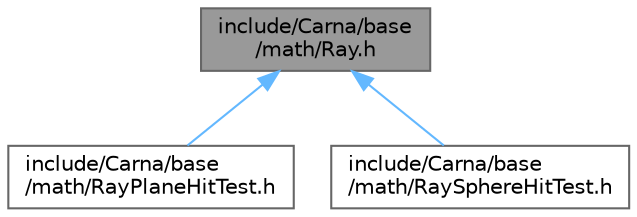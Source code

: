 digraph "include/Carna/base/math/Ray.h"
{
 // LATEX_PDF_SIZE
  bgcolor="transparent";
  edge [fontname=Helvetica,fontsize=10,labelfontname=Helvetica,labelfontsize=10];
  node [fontname=Helvetica,fontsize=10,shape=box,height=0.2,width=0.4];
  Node1 [id="Node000001",label="include/Carna/base\l/math/Ray.h",height=0.2,width=0.4,color="gray40", fillcolor="grey60", style="filled", fontcolor="black",tooltip="Defines Carna::base::math::Ray."];
  Node1 -> Node2 [id="edge1_Node000001_Node000002",dir="back",color="steelblue1",style="solid",tooltip=" "];
  Node2 [id="Node000002",label="include/Carna/base\l/math/RayPlaneHitTest.h",height=0.2,width=0.4,color="grey40", fillcolor="white", style="filled",URL="$RayPlaneHitTest_8h.html",tooltip="Defines Carna::base::math::RayPlaneHitTest."];
  Node1 -> Node3 [id="edge2_Node000001_Node000003",dir="back",color="steelblue1",style="solid",tooltip=" "];
  Node3 [id="Node000003",label="include/Carna/base\l/math/RaySphereHitTest.h",height=0.2,width=0.4,color="grey40", fillcolor="white", style="filled",URL="$RaySphereHitTest_8h.html",tooltip="Defines Carna::base::math::RaySphereHitTest."];
}
